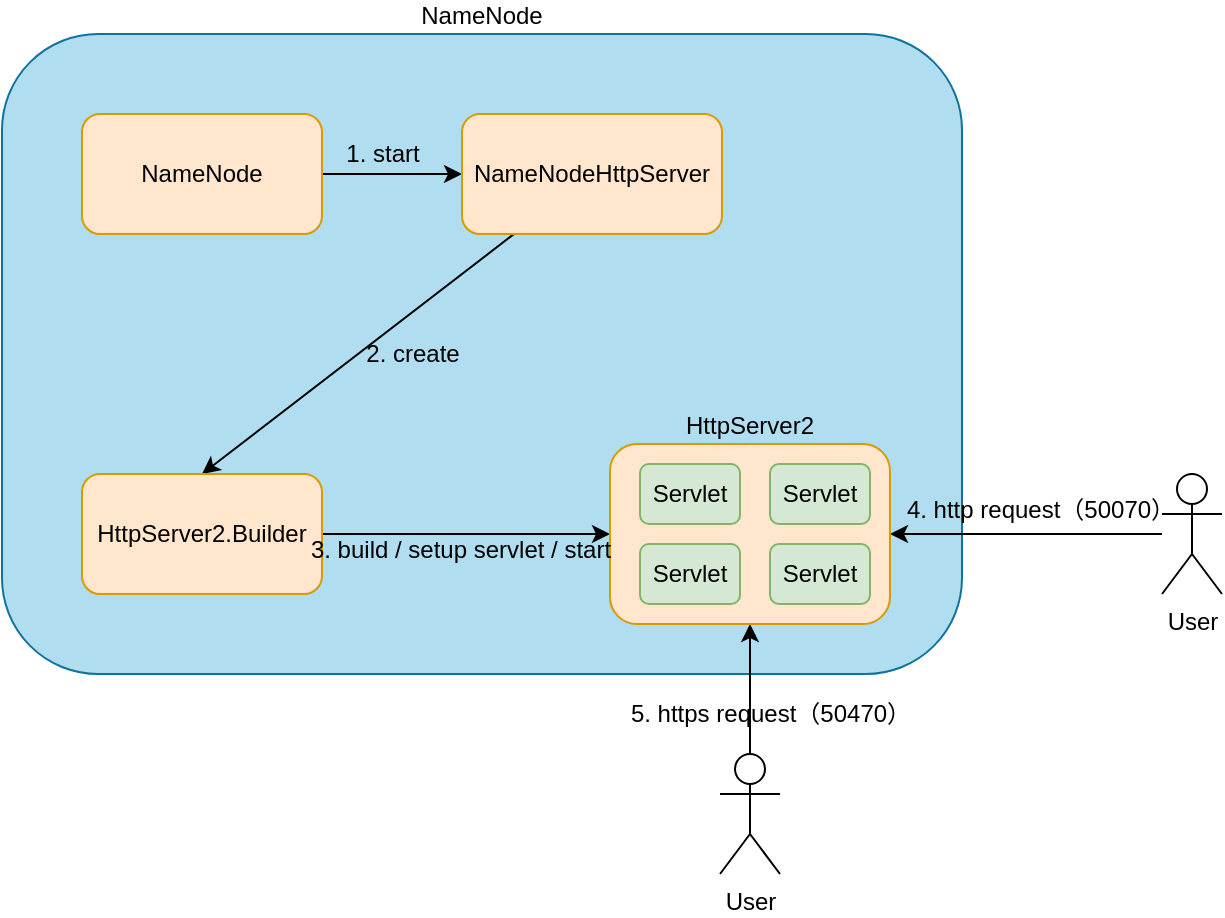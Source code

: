 <mxfile version="12.4.2" type="device" pages="1"><diagram id="hMM5rEuSsj2iR4DkiRbX" name="第 1 页"><mxGraphModel dx="1106" dy="830" grid="1" gridSize="10" guides="1" tooltips="1" connect="1" arrows="1" fold="1" page="1" pageScale="1" pageWidth="827" pageHeight="1169" math="0" shadow="0"><root><mxCell id="0"/><mxCell id="1" parent="0"/><mxCell id="BDT3rRYQlgIGQ-wY8mAq-1" value="NameNode" style="rounded=1;whiteSpace=wrap;html=1;labelPosition=center;verticalLabelPosition=top;align=center;verticalAlign=bottom;fillColor=#b1ddf0;strokeColor=#10739e;" parent="1" vertex="1"><mxGeometry x="80" y="160" width="480" height="320" as="geometry"/></mxCell><mxCell id="BDT3rRYQlgIGQ-wY8mAq-4" style="edgeStyle=orthogonalEdgeStyle;rounded=0;orthogonalLoop=1;jettySize=auto;html=1;entryX=0;entryY=0.5;entryDx=0;entryDy=0;" parent="1" source="BDT3rRYQlgIGQ-wY8mAq-2" edge="1"><mxGeometry relative="1" as="geometry"><mxPoint x="310" y="230" as="targetPoint"/></mxGeometry></mxCell><mxCell id="BDT3rRYQlgIGQ-wY8mAq-2" value="NameNode" style="rounded=1;whiteSpace=wrap;html=1;fillColor=#ffe6cc;strokeColor=#d79b00;" parent="1" vertex="1"><mxGeometry x="120" y="200" width="120" height="60" as="geometry"/></mxCell><mxCell id="BDT3rRYQlgIGQ-wY8mAq-5" value="1. start" style="text;html=1;align=center;verticalAlign=middle;resizable=0;points=[];;autosize=1;" parent="1" vertex="1"><mxGeometry x="245" y="210" width="50" height="20" as="geometry"/></mxCell><mxCell id="BDT3rRYQlgIGQ-wY8mAq-10" style="rounded=0;orthogonalLoop=1;jettySize=auto;html=1;entryX=0.5;entryY=0;entryDx=0;entryDy=0;" parent="1" source="BDT3rRYQlgIGQ-wY8mAq-7" target="BDT3rRYQlgIGQ-wY8mAq-8" edge="1"><mxGeometry relative="1" as="geometry"/></mxCell><mxCell id="BDT3rRYQlgIGQ-wY8mAq-7" value="NameNodeHttpServer" style="rounded=1;whiteSpace=wrap;html=1;fillColor=#ffe6cc;strokeColor=#d79b00;" parent="1" vertex="1"><mxGeometry x="310" y="200" width="130" height="60" as="geometry"/></mxCell><mxCell id="BDT3rRYQlgIGQ-wY8mAq-13" style="edgeStyle=orthogonalEdgeStyle;rounded=0;orthogonalLoop=1;jettySize=auto;html=1;entryX=0;entryY=0.5;entryDx=0;entryDy=0;" parent="1" source="BDT3rRYQlgIGQ-wY8mAq-8" target="BDT3rRYQlgIGQ-wY8mAq-12" edge="1"><mxGeometry relative="1" as="geometry"/></mxCell><mxCell id="BDT3rRYQlgIGQ-wY8mAq-8" value="HttpServer2.Builder" style="rounded=1;whiteSpace=wrap;html=1;fillColor=#ffe6cc;strokeColor=#d79b00;" parent="1" vertex="1"><mxGeometry x="120" y="380" width="120" height="60" as="geometry"/></mxCell><mxCell id="BDT3rRYQlgIGQ-wY8mAq-11" value="2. create" style="text;html=1;align=center;verticalAlign=middle;resizable=0;points=[];;autosize=1;" parent="1" vertex="1"><mxGeometry x="255" y="310" width="60" height="20" as="geometry"/></mxCell><mxCell id="BDT3rRYQlgIGQ-wY8mAq-16" style="edgeStyle=orthogonalEdgeStyle;rounded=0;orthogonalLoop=1;jettySize=auto;html=1;entryX=0.5;entryY=1;entryDx=0;entryDy=0;" parent="1" source="BDT3rRYQlgIGQ-wY8mAq-15" target="BDT3rRYQlgIGQ-wY8mAq-12" edge="1"><mxGeometry relative="1" as="geometry"/></mxCell><mxCell id="BDT3rRYQlgIGQ-wY8mAq-15" value="User" style="shape=umlActor;verticalLabelPosition=bottom;labelBackgroundColor=#ffffff;verticalAlign=top;html=1;outlineConnect=0;rounded=1;" parent="1" vertex="1"><mxGeometry x="439" y="520" width="30" height="60" as="geometry"/></mxCell><mxCell id="BDT3rRYQlgIGQ-wY8mAq-17" value="5. https request（50470）" style="text;html=1;align=center;verticalAlign=middle;resizable=0;points=[];;autosize=1;" parent="1" vertex="1"><mxGeometry x="384" y="490" width="160" height="20" as="geometry"/></mxCell><mxCell id="es85t61TS-MSc3KRZ3DP-2" style="edgeStyle=orthogonalEdgeStyle;rounded=0;orthogonalLoop=1;jettySize=auto;html=1;entryX=1;entryY=0.5;entryDx=0;entryDy=0;" edge="1" parent="1" source="es85t61TS-MSc3KRZ3DP-1" target="BDT3rRYQlgIGQ-wY8mAq-12"><mxGeometry relative="1" as="geometry"/></mxCell><mxCell id="es85t61TS-MSc3KRZ3DP-1" value="User" style="shape=umlActor;verticalLabelPosition=bottom;labelBackgroundColor=#ffffff;verticalAlign=top;html=1;outlineConnect=0;rounded=1;" vertex="1" parent="1"><mxGeometry x="660" y="380" width="30" height="60" as="geometry"/></mxCell><mxCell id="es85t61TS-MSc3KRZ3DP-3" value="4. http request（50070）" style="text;html=1;align=center;verticalAlign=middle;resizable=0;points=[];;autosize=1;" vertex="1" parent="1"><mxGeometry x="524" y="388" width="150" height="20" as="geometry"/></mxCell><mxCell id="es85t61TS-MSc3KRZ3DP-5" value="" style="group" vertex="1" connectable="0" parent="1"><mxGeometry x="384" y="365" width="140" height="90" as="geometry"/></mxCell><mxCell id="BDT3rRYQlgIGQ-wY8mAq-12" value="HttpServer2" style="rounded=1;whiteSpace=wrap;html=1;fillColor=#ffe6cc;strokeColor=#d79b00;labelPosition=center;verticalLabelPosition=top;align=center;verticalAlign=bottom;" parent="es85t61TS-MSc3KRZ3DP-5" vertex="1"><mxGeometry width="140" height="90" as="geometry"/></mxCell><mxCell id="EN_jHZHUgQ6toW0P_p3a-1" value="Servlet" style="rounded=1;whiteSpace=wrap;html=1;fillColor=#d5e8d4;strokeColor=#82b366;" parent="es85t61TS-MSc3KRZ3DP-5" vertex="1"><mxGeometry x="15" y="10" width="50" height="30" as="geometry"/></mxCell><mxCell id="EN_jHZHUgQ6toW0P_p3a-3" value="Servlet" style="rounded=1;whiteSpace=wrap;html=1;fillColor=#d5e8d4;strokeColor=#82b366;" parent="es85t61TS-MSc3KRZ3DP-5" vertex="1"><mxGeometry x="15" y="50" width="50" height="30" as="geometry"/></mxCell><mxCell id="EN_jHZHUgQ6toW0P_p3a-4" value="Servlet" style="rounded=1;whiteSpace=wrap;html=1;fillColor=#d5e8d4;strokeColor=#82b366;" parent="es85t61TS-MSc3KRZ3DP-5" vertex="1"><mxGeometry x="80" y="10" width="50" height="30" as="geometry"/></mxCell><mxCell id="EN_jHZHUgQ6toW0P_p3a-5" value="Servlet" style="rounded=1;whiteSpace=wrap;html=1;fillColor=#d5e8d4;strokeColor=#82b366;" parent="es85t61TS-MSc3KRZ3DP-5" vertex="1"><mxGeometry x="80" y="50" width="50" height="30" as="geometry"/></mxCell><mxCell id="BDT3rRYQlgIGQ-wY8mAq-14" value="3. build / setup servlet / start" style="text;html=1;align=center;verticalAlign=middle;resizable=0;points=[];;autosize=1;" parent="1" vertex="1"><mxGeometry x="224" y="408" width="170" height="20" as="geometry"/></mxCell></root></mxGraphModel></diagram></mxfile>